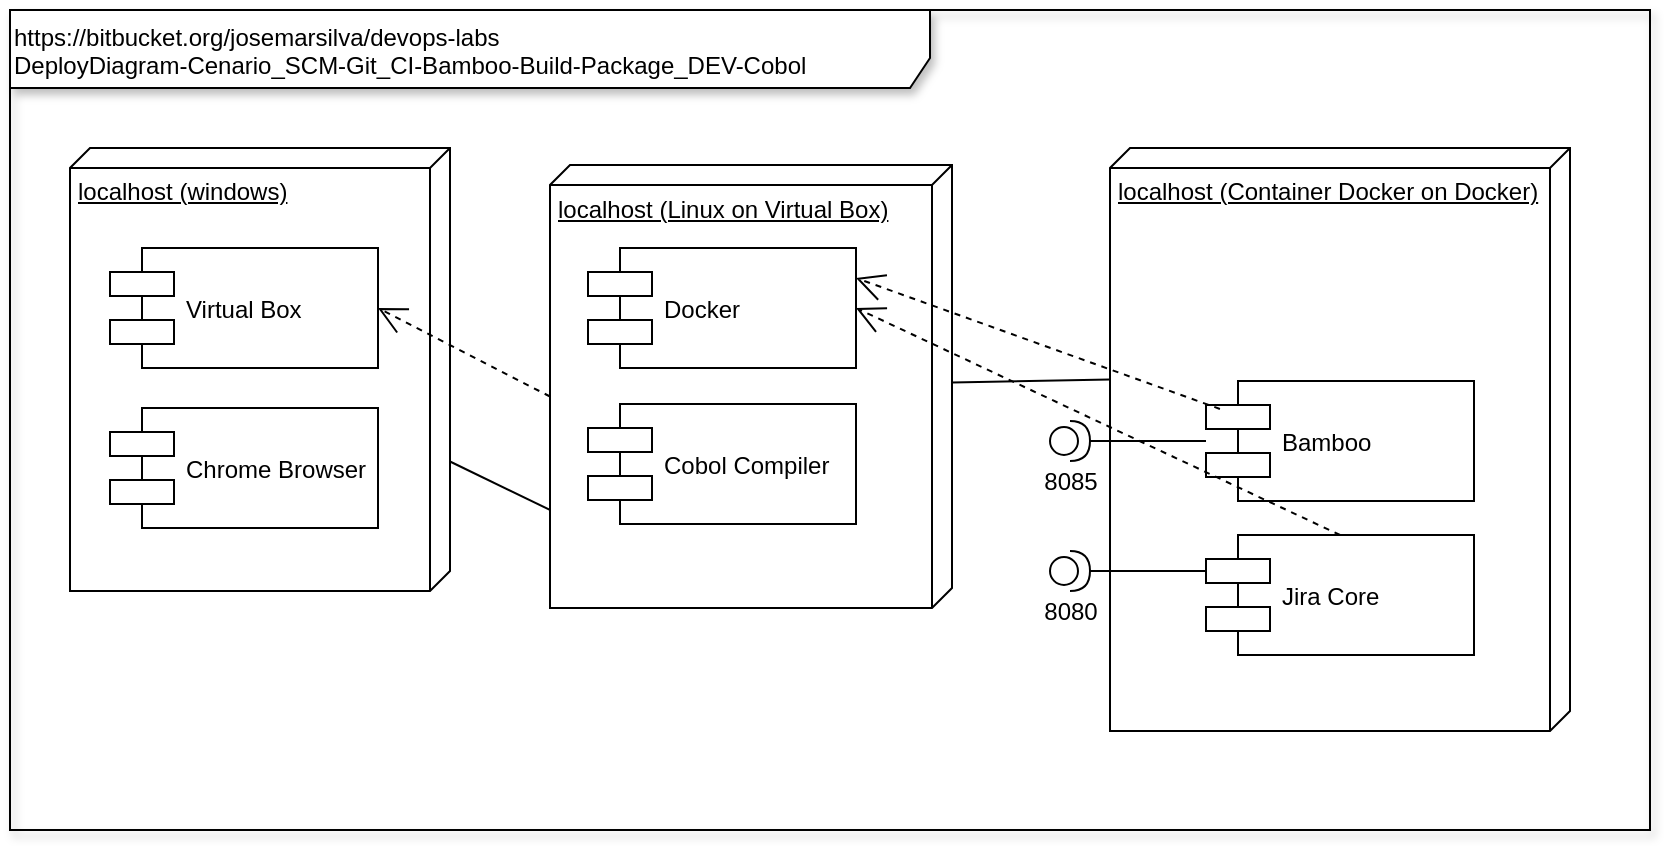 <mxfile version="12.6.2" type="device"><diagram id="c1af6ed1-5dd4-e5cc-a44b-6a3fdba68739" name="Page-1"><mxGraphModel dx="868" dy="534" grid="1" gridSize="10" guides="1" tooltips="1" connect="1" arrows="1" fold="1" page="1" pageScale="1" pageWidth="827" pageHeight="1169" background="#ffffff" math="0" shadow="0"><root><mxCell id="0"/><mxCell id="1" parent="0"/><mxCell id="3" value="https://bitbucket.org/josemarsilva/devops-labs&lt;br&gt;DeployDiagram-Cenario_SCM-Git_CI-Bamboo-Build-Package_DEV-Cobol" style="shape=umlFrame;whiteSpace=wrap;html=1;shadow=1;width=460;height=39;align=left;verticalAlign=top;" parent="1" vertex="1"><mxGeometry y="1" width="820" height="410" as="geometry"/></mxCell><mxCell id="Llj_DVeraHlv_tfa0gMR-32" style="rounded=0;orthogonalLoop=1;jettySize=auto;html=1;entryX=0.783;entryY=0.99;entryDx=0;entryDy=0;entryPerimeter=0;endArrow=none;endFill=0;" edge="1" parent="1" source="1h4oordIncqZEZS934fF-22" target="Llj_DVeraHlv_tfa0gMR-19"><mxGeometry relative="1" as="geometry"/></mxCell><mxCell id="1h4oordIncqZEZS934fF-22" value="localhost (windows)" style="verticalAlign=top;align=left;spacingTop=8;spacingLeft=2;spacingRight=12;shape=cube;size=10;direction=south;fontStyle=4;html=1;" parent="1" vertex="1"><mxGeometry x="30" y="70" width="190" height="221.5" as="geometry"/></mxCell><mxCell id="1h4oordIncqZEZS934fF-23" value="Virtual Box" style="shape=component;align=left;spacingLeft=36;" parent="1" vertex="1"><mxGeometry x="50" y="120" width="134" height="60" as="geometry"/></mxCell><mxCell id="Llj_DVeraHlv_tfa0gMR-33" style="rounded=0;orthogonalLoop=1;jettySize=auto;html=1;entryX=0;entryY=0;entryDx=115.75;entryDy=230;entryPerimeter=0;endArrow=none;endFill=0;" edge="1" parent="1" source="Llj_DVeraHlv_tfa0gMR-19" target="Llj_DVeraHlv_tfa0gMR-24"><mxGeometry relative="1" as="geometry"/></mxCell><mxCell id="Llj_DVeraHlv_tfa0gMR-19" value="localhost (Linux on Virtual Box)" style="verticalAlign=top;align=left;spacingTop=8;spacingLeft=2;spacingRight=12;shape=cube;size=10;direction=south;fontStyle=4;html=1;" vertex="1" parent="1"><mxGeometry x="270" y="78.5" width="201" height="221.5" as="geometry"/></mxCell><mxCell id="Llj_DVeraHlv_tfa0gMR-20" value="Docker" style="shape=component;align=left;spacingLeft=36;" vertex="1" parent="1"><mxGeometry x="289" y="120" width="134" height="60" as="geometry"/></mxCell><mxCell id="Llj_DVeraHlv_tfa0gMR-22" value="" style="endArrow=open;endSize=12;dashed=1;html=1;exitX=0;exitY=0;exitDx=115.75;exitDy=201;exitPerimeter=0;entryX=1;entryY=0.5;entryDx=0;entryDy=0;" edge="1" parent="1" source="Llj_DVeraHlv_tfa0gMR-19" target="1h4oordIncqZEZS934fF-23"><mxGeometry width="160" relative="1" as="geometry"><mxPoint x="180" y="350" as="sourcePoint"/><mxPoint x="340" y="350" as="targetPoint"/></mxGeometry></mxCell><mxCell id="Llj_DVeraHlv_tfa0gMR-23" value="Chrome Browser" style="shape=component;align=left;spacingLeft=36;" vertex="1" parent="1"><mxGeometry x="50" y="200" width="134" height="60" as="geometry"/></mxCell><mxCell id="Llj_DVeraHlv_tfa0gMR-24" value="localhost (Container Docker on Docker)" style="verticalAlign=top;align=left;spacingTop=8;spacingLeft=2;spacingRight=12;shape=cube;size=10;direction=south;fontStyle=4;html=1;" vertex="1" parent="1"><mxGeometry x="550" y="70" width="230" height="291.5" as="geometry"/></mxCell><mxCell id="Llj_DVeraHlv_tfa0gMR-25" value="Bamboo" style="shape=component;align=left;spacingLeft=36;" vertex="1" parent="1"><mxGeometry x="598" y="186.5" width="134" height="60" as="geometry"/></mxCell><mxCell id="Llj_DVeraHlv_tfa0gMR-27" style="edgeStyle=orthogonalEdgeStyle;rounded=0;orthogonalLoop=1;jettySize=auto;html=1;endArrow=none;endFill=0;" edge="1" parent="1" source="Llj_DVeraHlv_tfa0gMR-26" target="Llj_DVeraHlv_tfa0gMR-25"><mxGeometry relative="1" as="geometry"/></mxCell><mxCell id="Llj_DVeraHlv_tfa0gMR-26" value="8085" style="shape=providedRequiredInterface;html=1;verticalLabelPosition=bottom;" vertex="1" parent="1"><mxGeometry x="520" y="206.5" width="20" height="20" as="geometry"/></mxCell><mxCell id="Llj_DVeraHlv_tfa0gMR-28" value="Jira Core" style="shape=component;align=left;spacingLeft=36;" vertex="1" parent="1"><mxGeometry x="598" y="263.5" width="134" height="60" as="geometry"/></mxCell><mxCell id="Llj_DVeraHlv_tfa0gMR-30" style="edgeStyle=orthogonalEdgeStyle;rounded=0;orthogonalLoop=1;jettySize=auto;html=1;entryX=0;entryY=0.3;entryDx=0;entryDy=0;endArrow=none;endFill=0;" edge="1" parent="1" source="Llj_DVeraHlv_tfa0gMR-29" target="Llj_DVeraHlv_tfa0gMR-28"><mxGeometry relative="1" as="geometry"/></mxCell><mxCell id="Llj_DVeraHlv_tfa0gMR-29" value="8080" style="shape=providedRequiredInterface;html=1;verticalLabelPosition=bottom;" vertex="1" parent="1"><mxGeometry x="520" y="271.5" width="20" height="20" as="geometry"/></mxCell><mxCell id="Llj_DVeraHlv_tfa0gMR-31" value="Cobol Compiler" style="shape=component;align=left;spacingLeft=36;" vertex="1" parent="1"><mxGeometry x="289" y="198" width="134" height="60" as="geometry"/></mxCell><mxCell id="Llj_DVeraHlv_tfa0gMR-34" value="" style="endArrow=open;endSize=12;dashed=1;html=1;exitX=0.052;exitY=0.233;exitDx=0;exitDy=0;exitPerimeter=0;entryX=1;entryY=0.25;entryDx=0;entryDy=0;" edge="1" parent="1" source="Llj_DVeraHlv_tfa0gMR-25" target="Llj_DVeraHlv_tfa0gMR-20"><mxGeometry width="160" relative="1" as="geometry"><mxPoint x="280" y="204.25" as="sourcePoint"/><mxPoint x="194" y="160" as="targetPoint"/></mxGeometry></mxCell><mxCell id="Llj_DVeraHlv_tfa0gMR-35" value="" style="endArrow=open;endSize=12;dashed=1;html=1;exitX=0.5;exitY=0;exitDx=0;exitDy=0;entryX=1;entryY=0.5;entryDx=0;entryDy=0;" edge="1" parent="1" source="Llj_DVeraHlv_tfa0gMR-28" target="Llj_DVeraHlv_tfa0gMR-20"><mxGeometry width="160" relative="1" as="geometry"><mxPoint x="614.968" y="143.98" as="sourcePoint"/><mxPoint x="433" y="145" as="targetPoint"/></mxGeometry></mxCell><mxCell id="19" value="Untitled Layer" parent="0"/></root></mxGraphModel></diagram></mxfile>